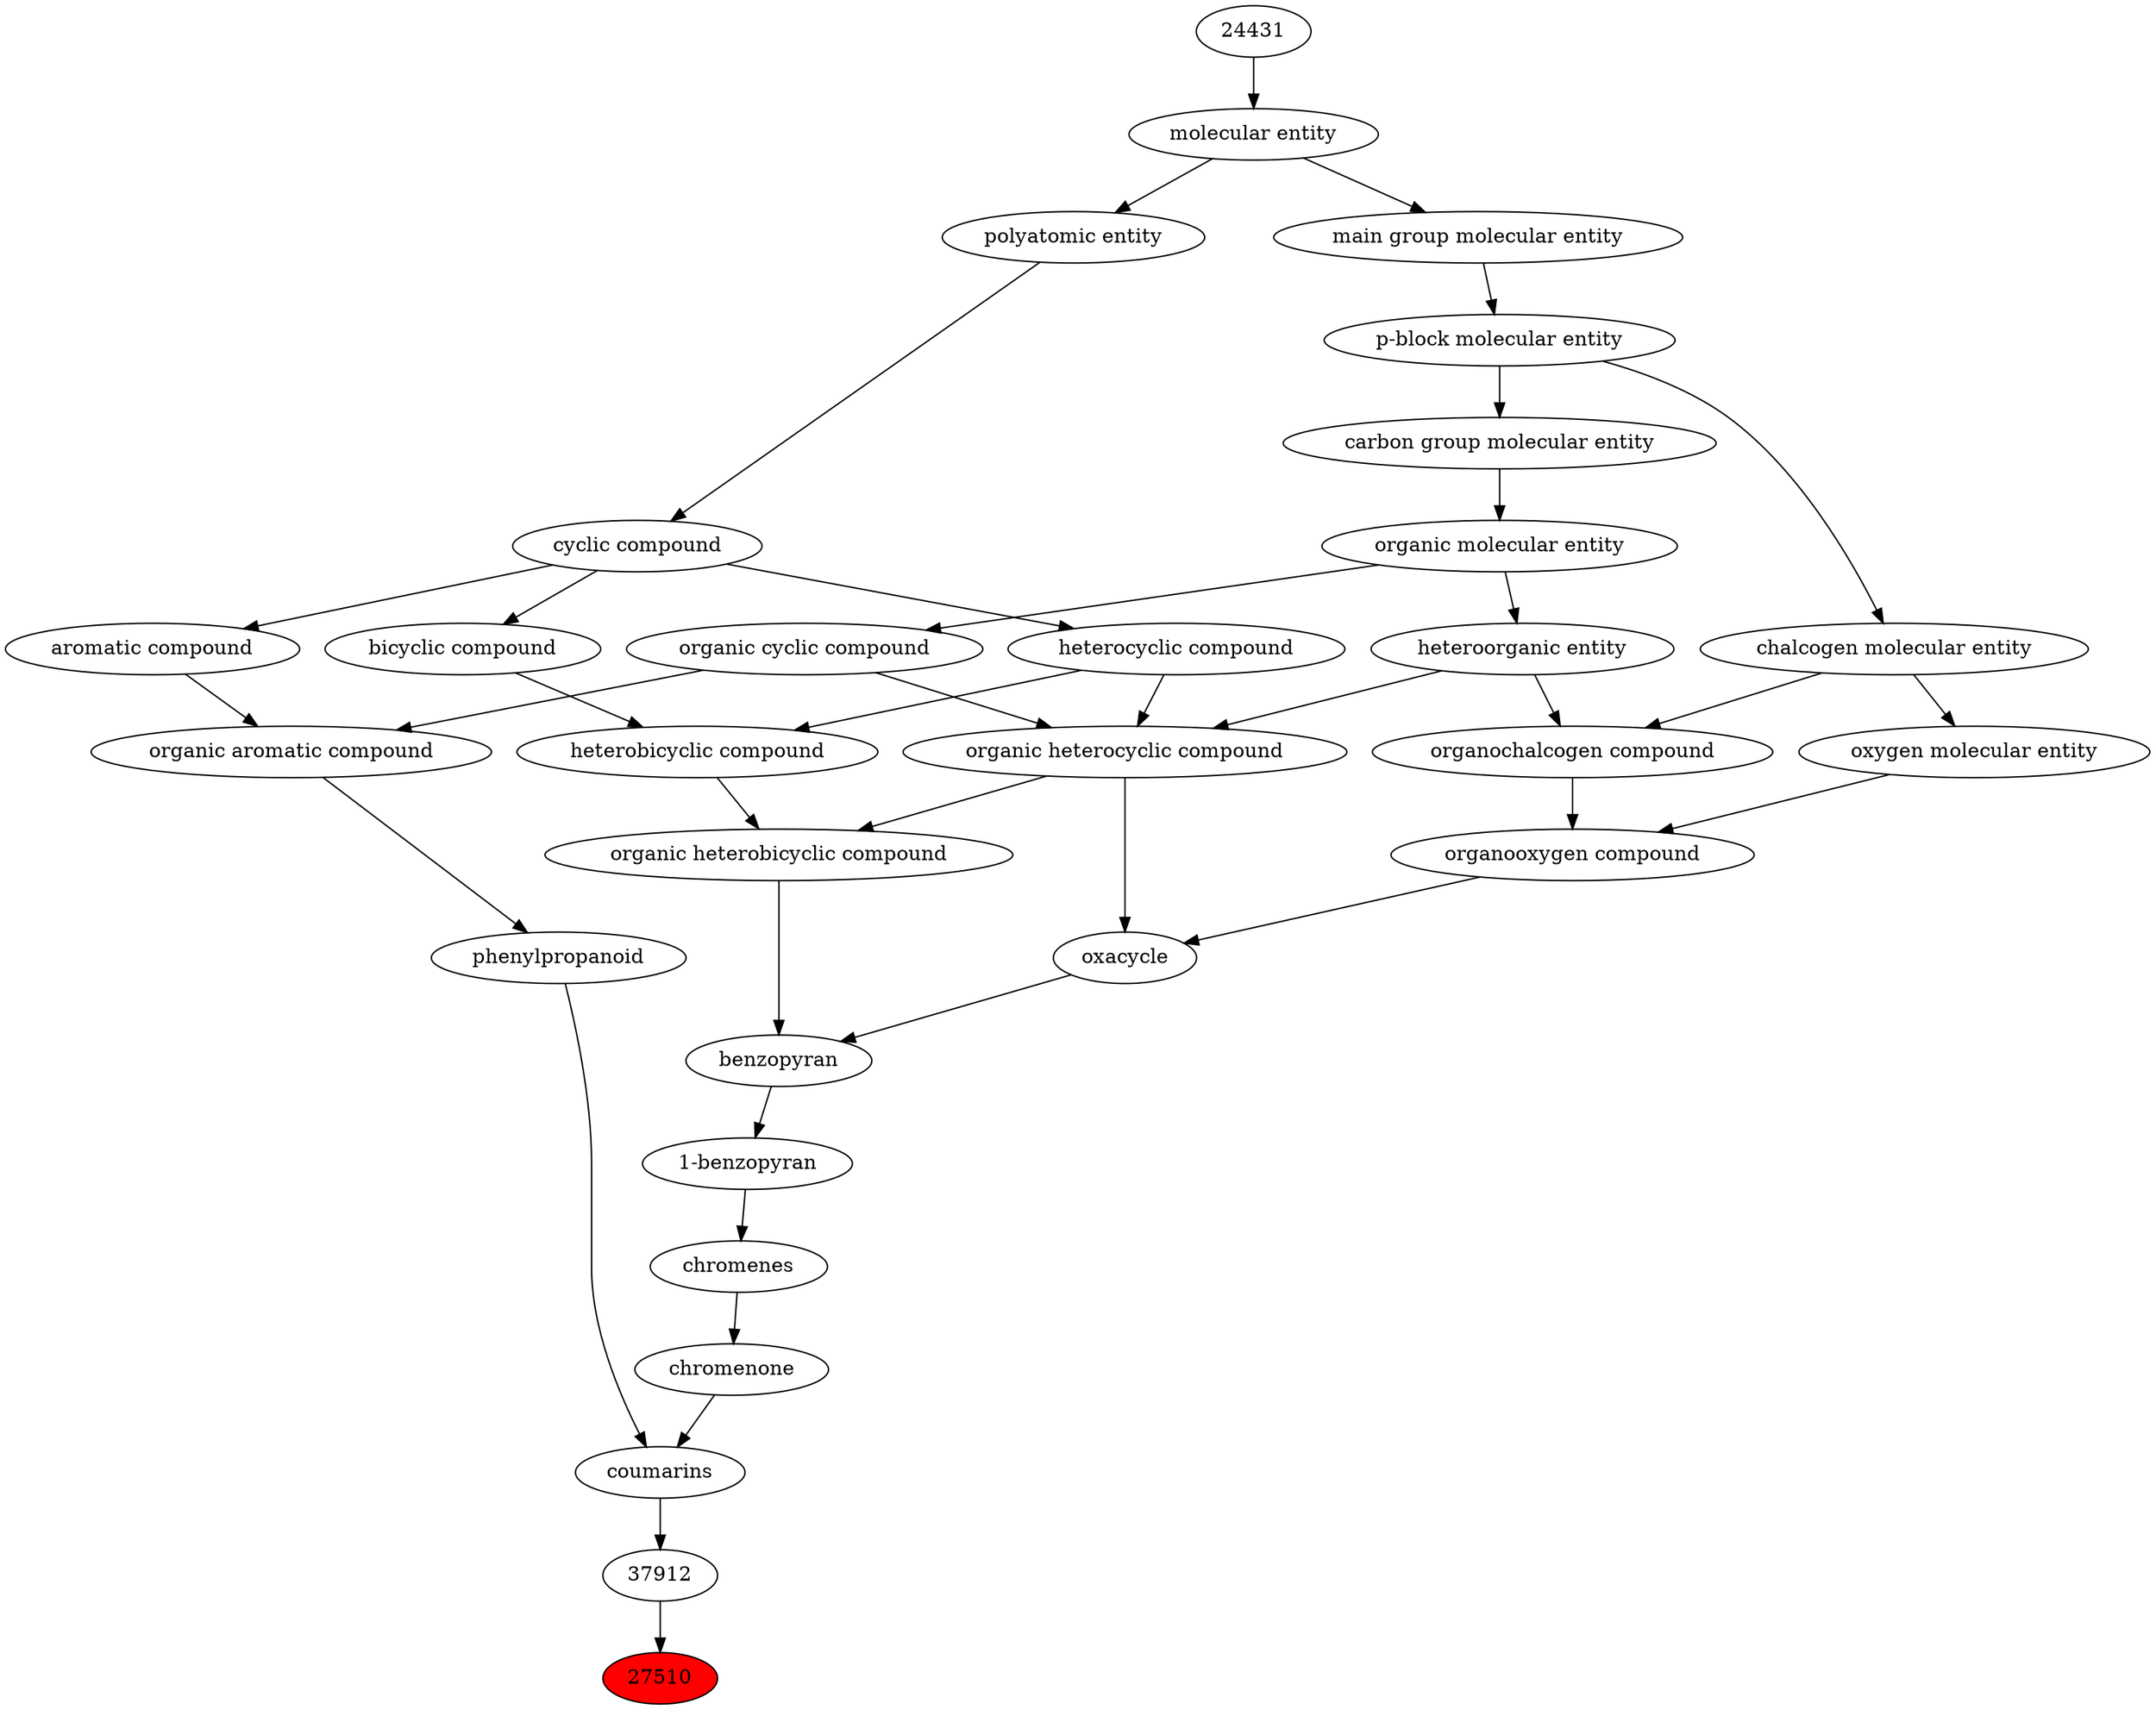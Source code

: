 digraph tree{ 
27510 [label="27510" fillcolor=red style=filled]
37912 -> 27510
37912 [label="37912"]
23403 -> 37912
23403 [label="coumarins"]
26004 -> 23403
38445 -> 23403
26004 [label="phenylpropanoid"]
33659 -> 26004
38445 [label="chromenone"]
23232 -> 38445
33659 [label="organic aromatic compound"]
33832 -> 33659
33655 -> 33659
23232 [label="chromenes"]
38443 -> 23232
33832 [label="organic cyclic compound"]
50860 -> 33832
33655 [label="aromatic compound"]
33595 -> 33655
38443 [label="1-benzopyran"]
22727 -> 38443
50860 [label="organic molecular entity"]
33582 -> 50860
33595 [label="cyclic compound"]
36357 -> 33595
22727 [label="benzopyran"]
38104 -> 22727
27171 -> 22727
33582 [label="carbon group molecular entity"]
33675 -> 33582
36357 [label="polyatomic entity"]
23367 -> 36357
38104 [label="oxacycle"]
24532 -> 38104
36963 -> 38104
27171 [label="organic heterobicyclic compound"]
33672 -> 27171
24532 -> 27171
33675 [label="p-block molecular entity"]
33579 -> 33675
23367 [label="molecular entity"]
24431 -> 23367
24532 [label="organic heterocyclic compound"]
33285 -> 24532
33832 -> 24532
5686 -> 24532
36963 [label="organooxygen compound"]
36962 -> 36963
25806 -> 36963
33672 [label="heterobicyclic compound"]
33636 -> 33672
5686 -> 33672
33579 [label="main group molecular entity"]
23367 -> 33579
24431 [label="24431"]
33285 [label="heteroorganic entity"]
50860 -> 33285
5686 [label="heterocyclic compound"]
33595 -> 5686
36962 [label="organochalcogen compound"]
33285 -> 36962
33304 -> 36962
25806 [label="oxygen molecular entity"]
33304 -> 25806
33636 [label="bicyclic compound"]
33595 -> 33636
33304 [label="chalcogen molecular entity"]
33675 -> 33304
}